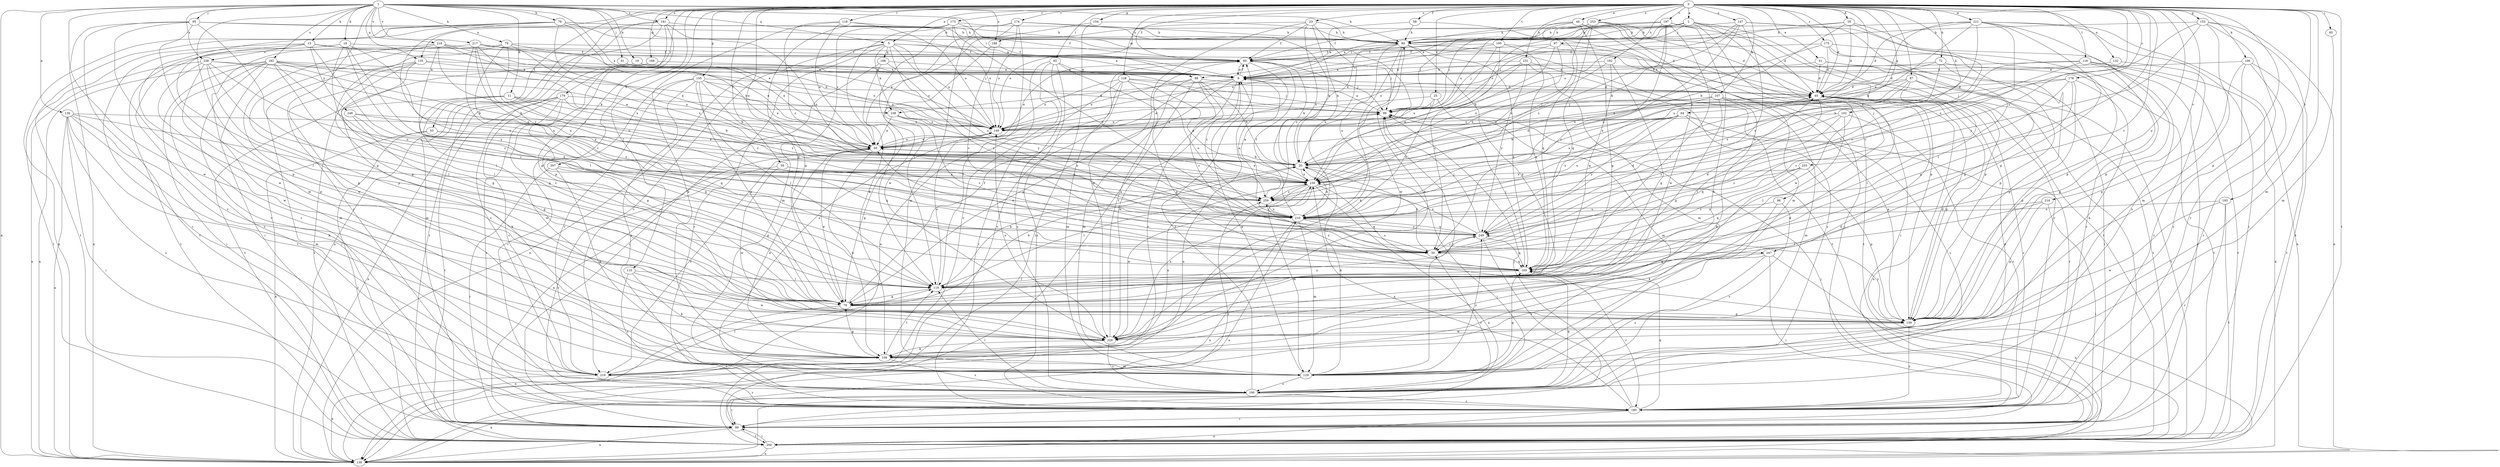 strict digraph  {
0;
1;
2;
5;
9;
11;
15;
18;
19;
20;
23;
25;
30;
35;
40;
41;
48;
50;
53;
58;
59;
60;
64;
70;
72;
78;
79;
80;
82;
85;
87;
88;
89;
91;
95;
96;
97;
99;
102;
106;
107;
108;
109;
110;
116;
118;
119;
128;
129;
132;
135;
136;
139;
147;
149;
153;
154;
155;
159;
166;
168;
169;
173;
174;
175;
178;
179;
180;
181;
182;
188;
190;
192;
193;
195;
197;
200;
207;
210;
216;
217;
218;
219;
221;
229;
231;
238;
239;
247;
248;
249;
253;
255;
259;
0 -> 2  [label=a];
0 -> 5  [label=a];
0 -> 23  [label=c];
0 -> 25  [label=c];
0 -> 30  [label=c];
0 -> 35  [label=d];
0 -> 40  [label=d];
0 -> 41  [label=e];
0 -> 48  [label=e];
0 -> 53  [label=f];
0 -> 58  [label=f];
0 -> 59  [label=f];
0 -> 60  [label=f];
0 -> 64  [label=g];
0 -> 70  [label=g];
0 -> 72  [label=h];
0 -> 82  [label=i];
0 -> 85  [label=i];
0 -> 87  [label=i];
0 -> 102  [label=k];
0 -> 106  [label=k];
0 -> 107  [label=k];
0 -> 110  [label=l];
0 -> 116  [label=l];
0 -> 118  [label=l];
0 -> 128  [label=m];
0 -> 129  [label=m];
0 -> 132  [label=n];
0 -> 135  [label=n];
0 -> 147  [label=o];
0 -> 153  [label=p];
0 -> 154  [label=p];
0 -> 155  [label=p];
0 -> 159  [label=p];
0 -> 166  [label=q];
0 -> 173  [label=r];
0 -> 174  [label=r];
0 -> 175  [label=r];
0 -> 178  [label=r];
0 -> 179  [label=r];
0 -> 181  [label=s];
0 -> 192  [label=t];
0 -> 193  [label=t];
0 -> 195  [label=t];
0 -> 197  [label=t];
0 -> 200  [label=t];
0 -> 207  [label=u];
0 -> 210  [label=u];
0 -> 216  [label=v];
0 -> 221  [label=w];
0 -> 231  [label=x];
0 -> 247  [label=y];
0 -> 253  [label=z];
0 -> 255  [label=z];
0 -> 259  [label=z];
1 -> 5  [label=a];
1 -> 11  [label=b];
1 -> 15  [label=b];
1 -> 18  [label=b];
1 -> 19  [label=b];
1 -> 50  [label=e];
1 -> 78  [label=h];
1 -> 79  [label=h];
1 -> 80  [label=h];
1 -> 88  [label=i];
1 -> 91  [label=j];
1 -> 95  [label=j];
1 -> 129  [label=m];
1 -> 135  [label=n];
1 -> 136  [label=n];
1 -> 139  [label=n];
1 -> 180  [label=r];
1 -> 181  [label=s];
1 -> 182  [label=s];
1 -> 188  [label=s];
1 -> 217  [label=v];
1 -> 218  [label=v];
1 -> 229  [label=w];
1 -> 238  [label=x];
2 -> 80  [label=h];
2 -> 88  [label=i];
2 -> 96  [label=j];
2 -> 97  [label=j];
2 -> 149  [label=o];
2 -> 180  [label=r];
2 -> 188  [label=s];
2 -> 200  [label=t];
2 -> 229  [label=w];
5 -> 40  [label=d];
5 -> 99  [label=j];
5 -> 108  [label=k];
5 -> 139  [label=n];
5 -> 149  [label=o];
5 -> 168  [label=q];
5 -> 180  [label=r];
5 -> 210  [label=u];
5 -> 219  [label=v];
5 -> 247  [label=y];
9 -> 40  [label=d];
9 -> 50  [label=e];
9 -> 60  [label=f];
9 -> 70  [label=g];
9 -> 108  [label=k];
9 -> 219  [label=v];
9 -> 229  [label=w];
11 -> 20  [label=b];
11 -> 108  [label=k];
11 -> 109  [label=k];
11 -> 169  [label=q];
11 -> 229  [label=w];
11 -> 259  [label=z];
15 -> 9  [label=a];
15 -> 30  [label=c];
15 -> 119  [label=l];
15 -> 149  [label=o];
15 -> 200  [label=t];
15 -> 238  [label=x];
15 -> 248  [label=y];
18 -> 60  [label=f];
18 -> 119  [label=l];
18 -> 169  [label=q];
18 -> 180  [label=r];
18 -> 210  [label=u];
18 -> 219  [label=v];
18 -> 249  [label=y];
19 -> 9  [label=a];
19 -> 99  [label=j];
19 -> 200  [label=t];
20 -> 40  [label=d];
20 -> 89  [label=i];
20 -> 99  [label=j];
20 -> 239  [label=x];
23 -> 20  [label=b];
23 -> 60  [label=f];
23 -> 80  [label=h];
23 -> 149  [label=o];
23 -> 210  [label=u];
23 -> 229  [label=w];
23 -> 239  [label=x];
25 -> 50  [label=e];
25 -> 99  [label=j];
25 -> 129  [label=m];
25 -> 210  [label=u];
30 -> 20  [label=b];
30 -> 40  [label=d];
30 -> 50  [label=e];
30 -> 169  [label=q];
35 -> 20  [label=b];
35 -> 30  [label=c];
35 -> 40  [label=d];
35 -> 80  [label=h];
35 -> 99  [label=j];
35 -> 190  [label=s];
40 -> 99  [label=j];
40 -> 119  [label=l];
40 -> 139  [label=n];
40 -> 159  [label=p];
40 -> 180  [label=r];
40 -> 229  [label=w];
41 -> 9  [label=a];
41 -> 40  [label=d];
41 -> 89  [label=i];
41 -> 200  [label=t];
48 -> 70  [label=g];
48 -> 80  [label=h];
48 -> 99  [label=j];
48 -> 159  [label=p];
48 -> 169  [label=q];
48 -> 229  [label=w];
50 -> 20  [label=b];
50 -> 109  [label=k];
50 -> 149  [label=o];
50 -> 219  [label=v];
53 -> 50  [label=e];
53 -> 139  [label=n];
53 -> 169  [label=q];
53 -> 200  [label=t];
58 -> 9  [label=a];
58 -> 80  [label=h];
58 -> 89  [label=i];
59 -> 180  [label=r];
59 -> 210  [label=u];
59 -> 229  [label=w];
59 -> 239  [label=x];
60 -> 9  [label=a];
60 -> 20  [label=b];
60 -> 50  [label=e];
60 -> 99  [label=j];
60 -> 139  [label=n];
64 -> 20  [label=b];
64 -> 149  [label=o];
64 -> 180  [label=r];
64 -> 190  [label=s];
64 -> 210  [label=u];
64 -> 239  [label=x];
64 -> 249  [label=y];
70 -> 20  [label=b];
70 -> 50  [label=e];
70 -> 60  [label=f];
70 -> 139  [label=n];
70 -> 159  [label=p];
70 -> 249  [label=y];
72 -> 9  [label=a];
72 -> 40  [label=d];
72 -> 159  [label=p];
72 -> 200  [label=t];
72 -> 210  [label=u];
78 -> 9  [label=a];
78 -> 20  [label=b];
78 -> 40  [label=d];
78 -> 80  [label=h];
78 -> 139  [label=n];
78 -> 200  [label=t];
78 -> 229  [label=w];
78 -> 239  [label=x];
78 -> 249  [label=y];
79 -> 50  [label=e];
79 -> 60  [label=f];
79 -> 70  [label=g];
79 -> 89  [label=i];
79 -> 210  [label=u];
79 -> 239  [label=x];
79 -> 249  [label=y];
80 -> 60  [label=f];
80 -> 70  [label=g];
80 -> 109  [label=k];
80 -> 169  [label=q];
80 -> 200  [label=t];
80 -> 210  [label=u];
80 -> 229  [label=w];
80 -> 259  [label=z];
82 -> 9  [label=a];
82 -> 119  [label=l];
82 -> 159  [label=p];
82 -> 180  [label=r];
82 -> 190  [label=s];
82 -> 219  [label=v];
85 -> 129  [label=m];
87 -> 40  [label=d];
87 -> 89  [label=i];
87 -> 119  [label=l];
87 -> 149  [label=o];
87 -> 200  [label=t];
87 -> 239  [label=x];
87 -> 259  [label=z];
88 -> 20  [label=b];
88 -> 30  [label=c];
88 -> 40  [label=d];
88 -> 89  [label=i];
88 -> 129  [label=m];
88 -> 149  [label=o];
88 -> 259  [label=z];
89 -> 50  [label=e];
89 -> 139  [label=n];
89 -> 200  [label=t];
89 -> 259  [label=z];
91 -> 9  [label=a];
91 -> 149  [label=o];
95 -> 70  [label=g];
95 -> 80  [label=h];
95 -> 99  [label=j];
95 -> 139  [label=n];
95 -> 159  [label=p];
95 -> 180  [label=r];
95 -> 200  [label=t];
96 -> 109  [label=k];
96 -> 190  [label=s];
96 -> 210  [label=u];
97 -> 20  [label=b];
97 -> 60  [label=f];
97 -> 89  [label=i];
97 -> 99  [label=j];
97 -> 239  [label=x];
99 -> 9  [label=a];
99 -> 149  [label=o];
102 -> 119  [label=l];
102 -> 149  [label=o];
102 -> 169  [label=q];
102 -> 180  [label=r];
102 -> 249  [label=y];
106 -> 9  [label=a];
106 -> 159  [label=p];
106 -> 180  [label=r];
106 -> 190  [label=s];
106 -> 200  [label=t];
107 -> 50  [label=e];
107 -> 70  [label=g];
107 -> 99  [label=j];
107 -> 109  [label=k];
107 -> 129  [label=m];
107 -> 159  [label=p];
107 -> 249  [label=y];
108 -> 30  [label=c];
108 -> 50  [label=e];
108 -> 149  [label=o];
108 -> 210  [label=u];
109 -> 40  [label=d];
109 -> 50  [label=e];
109 -> 70  [label=g];
109 -> 119  [label=l];
109 -> 129  [label=m];
109 -> 190  [label=s];
109 -> 219  [label=v];
109 -> 239  [label=x];
110 -> 109  [label=k];
110 -> 119  [label=l];
110 -> 190  [label=s];
110 -> 229  [label=w];
116 -> 9  [label=a];
116 -> 20  [label=b];
116 -> 89  [label=i];
116 -> 139  [label=n];
116 -> 159  [label=p];
116 -> 200  [label=t];
116 -> 210  [label=u];
118 -> 50  [label=e];
118 -> 80  [label=h];
118 -> 109  [label=k];
118 -> 149  [label=o];
118 -> 259  [label=z];
119 -> 20  [label=b];
119 -> 70  [label=g];
119 -> 149  [label=o];
128 -> 40  [label=d];
128 -> 99  [label=j];
128 -> 129  [label=m];
128 -> 149  [label=o];
128 -> 180  [label=r];
128 -> 210  [label=u];
128 -> 219  [label=v];
128 -> 239  [label=x];
129 -> 9  [label=a];
129 -> 20  [label=b];
129 -> 99  [label=j];
129 -> 169  [label=q];
129 -> 190  [label=s];
129 -> 249  [label=y];
132 -> 9  [label=a];
132 -> 180  [label=r];
135 -> 9  [label=a];
135 -> 70  [label=g];
135 -> 89  [label=i];
135 -> 129  [label=m];
135 -> 149  [label=o];
135 -> 200  [label=t];
136 -> 30  [label=c];
136 -> 89  [label=i];
136 -> 109  [label=k];
136 -> 129  [label=m];
136 -> 139  [label=n];
136 -> 149  [label=o];
136 -> 190  [label=s];
136 -> 219  [label=v];
139 -> 210  [label=u];
147 -> 20  [label=b];
147 -> 80  [label=h];
147 -> 119  [label=l];
147 -> 149  [label=o];
147 -> 159  [label=p];
147 -> 210  [label=u];
147 -> 249  [label=y];
149 -> 50  [label=e];
149 -> 70  [label=g];
153 -> 80  [label=h];
153 -> 129  [label=m];
153 -> 139  [label=n];
153 -> 180  [label=r];
153 -> 200  [label=t];
153 -> 249  [label=y];
153 -> 259  [label=z];
154 -> 50  [label=e];
154 -> 80  [label=h];
154 -> 200  [label=t];
155 -> 20  [label=b];
155 -> 40  [label=d];
155 -> 50  [label=e];
155 -> 70  [label=g];
155 -> 119  [label=l];
155 -> 149  [label=o];
155 -> 180  [label=r];
155 -> 190  [label=s];
155 -> 219  [label=v];
159 -> 40  [label=d];
159 -> 180  [label=r];
159 -> 229  [label=w];
159 -> 249  [label=y];
166 -> 9  [label=a];
166 -> 70  [label=g];
166 -> 219  [label=v];
168 -> 9  [label=a];
168 -> 89  [label=i];
168 -> 119  [label=l];
168 -> 249  [label=y];
169 -> 99  [label=j];
169 -> 119  [label=l];
169 -> 180  [label=r];
169 -> 259  [label=z];
173 -> 60  [label=f];
173 -> 70  [label=g];
173 -> 80  [label=h];
173 -> 109  [label=k];
173 -> 129  [label=m];
173 -> 149  [label=o];
173 -> 210  [label=u];
174 -> 20  [label=b];
174 -> 80  [label=h];
174 -> 119  [label=l];
174 -> 129  [label=m];
174 -> 139  [label=n];
174 -> 149  [label=o];
174 -> 229  [label=w];
175 -> 40  [label=d];
175 -> 60  [label=f];
175 -> 70  [label=g];
175 -> 159  [label=p];
175 -> 180  [label=r];
175 -> 239  [label=x];
178 -> 30  [label=c];
178 -> 40  [label=d];
178 -> 99  [label=j];
178 -> 109  [label=k];
178 -> 159  [label=p];
178 -> 169  [label=q];
179 -> 70  [label=g];
179 -> 99  [label=j];
179 -> 139  [label=n];
179 -> 180  [label=r];
179 -> 200  [label=t];
179 -> 219  [label=v];
179 -> 259  [label=z];
180 -> 89  [label=i];
180 -> 99  [label=j];
180 -> 139  [label=n];
180 -> 169  [label=q];
180 -> 239  [label=x];
181 -> 70  [label=g];
181 -> 80  [label=h];
181 -> 89  [label=i];
181 -> 139  [label=n];
181 -> 159  [label=p];
181 -> 200  [label=t];
181 -> 239  [label=x];
182 -> 9  [label=a];
182 -> 20  [label=b];
182 -> 30  [label=c];
182 -> 50  [label=e];
182 -> 89  [label=i];
182 -> 119  [label=l];
182 -> 129  [label=m];
182 -> 139  [label=n];
182 -> 149  [label=o];
182 -> 190  [label=s];
182 -> 219  [label=v];
188 -> 30  [label=c];
188 -> 60  [label=f];
188 -> 190  [label=s];
190 -> 30  [label=c];
190 -> 40  [label=d];
190 -> 60  [label=f];
190 -> 89  [label=i];
190 -> 119  [label=l];
190 -> 139  [label=n];
190 -> 169  [label=q];
190 -> 180  [label=r];
192 -> 9  [label=a];
192 -> 70  [label=g];
192 -> 169  [label=q];
192 -> 239  [label=x];
193 -> 180  [label=r];
193 -> 200  [label=t];
193 -> 210  [label=u];
193 -> 229  [label=w];
195 -> 30  [label=c];
195 -> 60  [label=f];
195 -> 149  [label=o];
195 -> 169  [label=q];
195 -> 200  [label=t];
195 -> 239  [label=x];
197 -> 9  [label=a];
197 -> 30  [label=c];
197 -> 40  [label=d];
197 -> 80  [label=h];
197 -> 99  [label=j];
197 -> 109  [label=k];
197 -> 119  [label=l];
197 -> 149  [label=o];
197 -> 259  [label=z];
200 -> 89  [label=i];
200 -> 99  [label=j];
200 -> 139  [label=n];
207 -> 70  [label=g];
207 -> 89  [label=i];
207 -> 109  [label=k];
207 -> 239  [label=x];
210 -> 9  [label=a];
210 -> 20  [label=b];
210 -> 30  [label=c];
210 -> 60  [label=f];
210 -> 129  [label=m];
210 -> 139  [label=n];
210 -> 249  [label=y];
216 -> 89  [label=i];
216 -> 119  [label=l];
216 -> 159  [label=p];
216 -> 210  [label=u];
217 -> 9  [label=a];
217 -> 30  [label=c];
217 -> 50  [label=e];
217 -> 60  [label=f];
217 -> 200  [label=t];
217 -> 210  [label=u];
217 -> 239  [label=x];
217 -> 259  [label=z];
218 -> 50  [label=e];
218 -> 60  [label=f];
218 -> 99  [label=j];
218 -> 119  [label=l];
218 -> 159  [label=p];
218 -> 229  [label=w];
218 -> 259  [label=z];
219 -> 119  [label=l];
219 -> 139  [label=n];
219 -> 180  [label=r];
221 -> 20  [label=b];
221 -> 30  [label=c];
221 -> 40  [label=d];
221 -> 50  [label=e];
221 -> 70  [label=g];
221 -> 80  [label=h];
221 -> 89  [label=i];
221 -> 139  [label=n];
221 -> 159  [label=p];
221 -> 239  [label=x];
229 -> 60  [label=f];
229 -> 80  [label=h];
229 -> 109  [label=k];
229 -> 149  [label=o];
229 -> 190  [label=s];
229 -> 239  [label=x];
231 -> 9  [label=a];
231 -> 129  [label=m];
231 -> 149  [label=o];
231 -> 190  [label=s];
231 -> 239  [label=x];
231 -> 249  [label=y];
238 -> 9  [label=a];
238 -> 20  [label=b];
238 -> 70  [label=g];
238 -> 119  [label=l];
238 -> 139  [label=n];
238 -> 159  [label=p];
238 -> 210  [label=u];
238 -> 229  [label=w];
239 -> 50  [label=e];
239 -> 119  [label=l];
239 -> 129  [label=m];
239 -> 139  [label=n];
239 -> 169  [label=q];
239 -> 229  [label=w];
239 -> 259  [label=z];
247 -> 89  [label=i];
247 -> 139  [label=n];
247 -> 169  [label=q];
247 -> 190  [label=s];
247 -> 219  [label=v];
248 -> 70  [label=g];
248 -> 149  [label=o];
248 -> 169  [label=q];
248 -> 259  [label=z];
249 -> 30  [label=c];
249 -> 40  [label=d];
249 -> 89  [label=i];
249 -> 99  [label=j];
249 -> 169  [label=q];
249 -> 210  [label=u];
249 -> 239  [label=x];
253 -> 9  [label=a];
253 -> 40  [label=d];
253 -> 60  [label=f];
253 -> 80  [label=h];
253 -> 129  [label=m];
253 -> 159  [label=p];
253 -> 169  [label=q];
253 -> 259  [label=z];
255 -> 30  [label=c];
255 -> 159  [label=p];
255 -> 169  [label=q];
255 -> 239  [label=x];
255 -> 259  [label=z];
259 -> 9  [label=a];
259 -> 210  [label=u];
}
